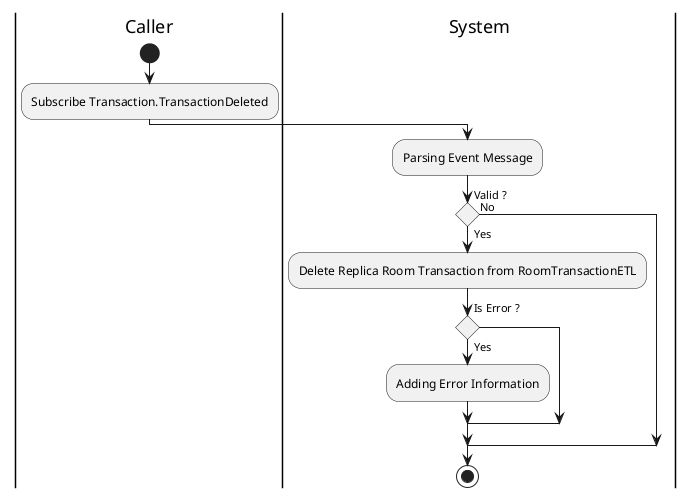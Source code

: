 @startuml TRANSACTION_SubscribeRTDeleted

skinparam ConditionEndStyle hline
skinparam conditionStyle diamond
skinparam Monochrome true
skinparam Shadowing false

|Caller|
start
:Subscribe Transaction.TransactionDeleted;

|System|
:Parsing Event Message;

if (Valid ?) then (Yes)
    :Delete Replica Room Transaction from RoomTransactionETL;

    if (Is Error ?) then (Yes)
        :Adding Error Information;
    endif
else (No)
endif
stop

@enduml